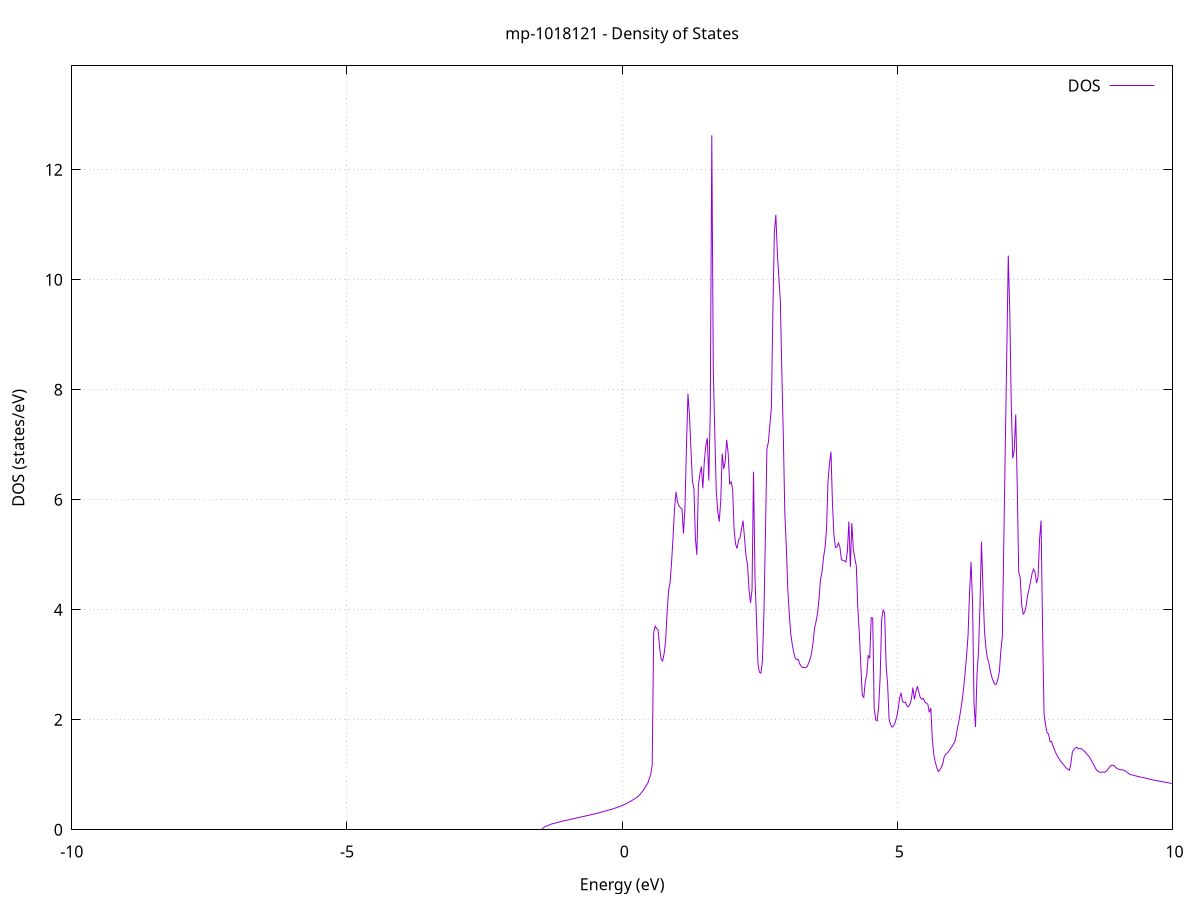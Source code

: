 set title 'mp-1018121 - Density of States'
set xlabel 'Energy (eV)'
set ylabel 'DOS (states/eV)'
set grid
set xrange [-10:10]
set yrange [0:13.889]
set xzeroaxis lt -1
set terminal png size 800,600
set output 'mp-1018121_dos_gnuplot.png'
plot '-' using 1:2 with lines title 'DOS'
-30.613300 0.000000
-30.586300 0.000000
-30.559200 0.000000
-30.532100 0.000000
-30.505100 0.000000
-30.478000 0.000000
-30.450900 0.000000
-30.423800 0.000000
-30.396800 0.000000
-30.369700 0.000000
-30.342600 0.000000
-30.315600 0.000000
-30.288500 0.000000
-30.261400 0.000000
-30.234300 0.000000
-30.207300 0.000000
-30.180200 0.000000
-30.153100 0.000000
-30.126100 0.000000
-30.099000 0.000000
-30.071900 0.000000
-30.044800 0.000000
-30.017800 0.000000
-29.990700 0.000000
-29.963600 0.000000
-29.936600 0.000000
-29.909500 0.000000
-29.882400 0.000000
-29.855300 0.000000
-29.828300 0.000000
-29.801200 0.000000
-29.774100 0.000000
-29.747100 0.000000
-29.720000 0.000000
-29.692900 0.000000
-29.665800 0.000000
-29.638800 0.000000
-29.611700 0.000000
-29.584600 0.000000
-29.557600 0.000000
-29.530500 0.000000
-29.503400 0.000000
-29.476300 0.000000
-29.449300 0.000000
-29.422200 0.000000
-29.395100 0.000000
-29.368100 0.000000
-29.341000 0.000000
-29.313900 0.000000
-29.286800 0.000000
-29.259800 0.000000
-29.232700 0.000000
-29.205600 0.000000
-29.178600 0.000000
-29.151500 0.000000
-29.124400 0.000000
-29.097300 0.000000
-29.070300 0.000000
-29.043200 0.000000
-29.016100 0.000000
-28.989100 0.000000
-28.962000 0.000000
-28.934900 0.000000
-28.907800 0.000000
-28.880800 0.000000
-28.853700 0.000000
-28.826600 0.000000
-28.799500 0.000000
-28.772500 0.000000
-28.745400 0.000000
-28.718300 0.000000
-28.691300 0.000000
-28.664200 0.000000
-28.637100 0.000000
-28.610000 0.000000
-28.583000 0.000000
-28.555900 0.000000
-28.528800 0.000000
-28.501800 0.000000
-28.474700 0.000000
-28.447600 0.000000
-28.420500 0.000000
-28.393500 0.000000
-28.366400 0.000000
-28.339300 0.000000
-28.312300 0.000000
-28.285200 0.000000
-28.258100 0.000000
-28.231000 0.000000
-28.204000 0.000000
-28.176900 0.000000
-28.149800 35.917500
-28.122800 27.428700
-28.095700 26.587800
-28.068600 24.909800
-28.041500 86.192900
-28.014500 0.000000
-27.987400 0.000000
-27.960300 0.000000
-27.933300 0.000000
-27.906200 0.000000
-27.879100 0.000000
-27.852000 0.000000
-27.825000 0.000000
-27.797900 0.000000
-27.770800 0.000000
-27.743800 0.000000
-27.716700 0.000000
-27.689600 0.000000
-27.662500 0.000000
-27.635500 0.000000
-27.608400 0.000000
-27.581300 0.000000
-27.554300 0.000000
-27.527200 0.000000
-27.500100 0.000000
-27.473000 0.000000
-27.446000 0.000000
-27.418900 0.000000
-27.391800 0.000000
-27.364800 0.000000
-27.337700 0.000000
-27.310600 0.000000
-27.283500 0.000000
-27.256500 0.000000
-27.229400 0.000000
-27.202300 0.000000
-27.175300 0.000000
-27.148200 0.000000
-27.121100 0.000000
-27.094000 0.000000
-27.067000 0.000000
-27.039900 0.000000
-27.012800 0.000000
-26.985800 0.000000
-26.958700 0.000000
-26.931600 0.000000
-26.904500 0.000000
-26.877500 0.000000
-26.850400 0.000000
-26.823300 0.000000
-26.796300 0.000000
-26.769200 0.000000
-26.742100 0.000000
-26.715000 0.000000
-26.688000 0.000000
-26.660900 0.000000
-26.633800 0.000000
-26.606800 0.000000
-26.579700 0.000000
-26.552600 0.000000
-26.525500 0.000000
-26.498500 0.000000
-26.471400 0.000000
-26.444300 0.000000
-26.417200 0.000000
-26.390200 0.000000
-26.363100 0.000000
-26.336000 0.000000
-26.309000 0.000000
-26.281900 0.000000
-26.254800 0.000000
-26.227700 0.000000
-26.200700 0.000000
-26.173600 0.000000
-26.146500 0.000000
-26.119500 0.000000
-26.092400 0.000000
-26.065300 0.000000
-26.038200 0.000000
-26.011200 0.000000
-25.984100 0.000000
-25.957000 0.000000
-25.930000 0.000000
-25.902900 0.000000
-25.875800 0.000000
-25.848700 0.000000
-25.821700 0.000000
-25.794600 0.000000
-25.767500 0.000000
-25.740500 0.000000
-25.713400 0.000000
-25.686300 0.000000
-25.659200 0.000000
-25.632200 0.000000
-25.605100 0.000000
-25.578000 0.000000
-25.551000 0.000000
-25.523900 0.000000
-25.496800 0.000000
-25.469700 0.000000
-25.442700 0.000000
-25.415600 0.000000
-25.388500 0.000000
-25.361500 0.000000
-25.334400 0.000000
-25.307300 0.000000
-25.280200 0.000000
-25.253200 0.000000
-25.226100 0.000000
-25.199000 0.000000
-25.172000 0.000000
-25.144900 0.000000
-25.117800 0.000000
-25.090700 0.000000
-25.063700 0.000000
-25.036600 0.000000
-25.009500 0.000000
-24.982500 0.000000
-24.955400 0.000000
-24.928300 0.000000
-24.901200 0.000000
-24.874200 0.000000
-24.847100 0.000000
-24.820000 0.000000
-24.793000 0.000000
-24.765900 0.000000
-24.738800 0.000000
-24.711700 0.000000
-24.684700 0.000000
-24.657600 0.000000
-24.630500 0.000000
-24.603500 0.000000
-24.576400 0.000000
-24.549300 0.000000
-24.522200 0.000000
-24.495200 0.000000
-24.468100 0.000000
-24.441000 0.000000
-24.414000 0.000000
-24.386900 0.000000
-24.359800 0.000000
-24.332700 0.000000
-24.305700 0.000000
-24.278600 0.000000
-24.251500 0.000000
-24.224400 0.000000
-24.197400 0.000000
-24.170300 0.000000
-24.143200 0.000000
-24.116200 0.000000
-24.089100 0.000000
-24.062000 0.000000
-24.034900 0.000000
-24.007900 0.000000
-23.980800 0.000000
-23.953700 0.000000
-23.926700 0.000000
-23.899600 0.000000
-23.872500 0.000000
-23.845400 0.000000
-23.818400 0.000000
-23.791300 0.000000
-23.764200 0.000000
-23.737200 0.000000
-23.710100 0.000000
-23.683000 0.000000
-23.655900 0.000000
-23.628900 0.000000
-23.601800 0.000000
-23.574700 0.000000
-23.547700 0.000000
-23.520600 0.000000
-23.493500 0.000000
-23.466400 0.000000
-23.439400 0.000000
-23.412300 0.000000
-23.385200 0.000000
-23.358200 0.000000
-23.331100 0.000000
-23.304000 0.000000
-23.276900 0.000000
-23.249900 0.000000
-23.222800 0.000000
-23.195700 0.000000
-23.168700 0.000000
-23.141600 0.000000
-23.114500 0.000000
-23.087400 0.000000
-23.060400 0.000000
-23.033300 0.000000
-23.006200 0.000000
-22.979200 0.000000
-22.952100 0.000000
-22.925000 0.000000
-22.897900 0.000000
-22.870900 0.000000
-22.843800 0.000000
-22.816700 0.000000
-22.789700 0.000000
-22.762600 0.000000
-22.735500 0.000000
-22.708400 0.000000
-22.681400 0.000000
-22.654300 0.000000
-22.627200 0.000000
-22.600200 0.000000
-22.573100 0.000000
-22.546000 0.000000
-22.518900 0.000000
-22.491900 0.000000
-22.464800 0.000000
-22.437700 0.000000
-22.410700 0.000000
-22.383600 0.000000
-22.356500 0.000000
-22.329400 0.000000
-22.302400 0.000000
-22.275300 0.000000
-22.248200 0.000000
-22.221200 0.000000
-22.194100 0.000000
-22.167000 0.000000
-22.139900 0.000000
-22.112900 0.000000
-22.085800 0.000000
-22.058700 0.000000
-22.031700 0.000000
-22.004600 0.000000
-21.977500 0.000000
-21.950400 0.000000
-21.923400 0.000000
-21.896300 0.000000
-21.869200 0.000000
-21.842100 0.000000
-21.815100 0.000000
-21.788000 0.000000
-21.760900 0.000000
-21.733900 0.000000
-21.706800 0.000000
-21.679700 0.000000
-21.652600 0.000000
-21.625600 0.000000
-21.598500 0.000000
-21.571400 0.000000
-21.544400 0.000000
-21.517300 0.000000
-21.490200 0.000000
-21.463100 0.000000
-21.436100 0.000000
-21.409000 0.000000
-21.381900 0.000000
-21.354900 0.000000
-21.327800 0.000000
-21.300700 0.000000
-21.273600 0.000000
-21.246600 0.000000
-21.219500 0.000000
-21.192400 0.000000
-21.165400 0.000000
-21.138300 0.000000
-21.111200 0.000000
-21.084100 0.000000
-21.057100 0.000000
-21.030000 0.000000
-21.002900 0.000000
-20.975900 0.000000
-20.948800 0.000000
-20.921700 0.000000
-20.894600 0.000000
-20.867600 0.000000
-20.840500 0.000000
-20.813400 0.000000
-20.786400 0.000000
-20.759300 0.000000
-20.732200 0.000000
-20.705100 0.000000
-20.678100 0.000000
-20.651000 0.000000
-20.623900 0.000000
-20.596900 0.000000
-20.569800 0.000000
-20.542700 0.000000
-20.515600 0.000000
-20.488600 0.000000
-20.461500 0.000000
-20.434400 0.000000
-20.407400 0.000000
-20.380300 0.000000
-20.353200 0.000000
-20.326100 0.000000
-20.299100 0.000000
-20.272000 0.000000
-20.244900 0.000000
-20.217900 0.000000
-20.190800 0.000000
-20.163700 0.000000
-20.136600 0.000000
-20.109600 0.000000
-20.082500 0.000000
-20.055400 0.000000
-20.028400 0.000000
-20.001300 0.000000
-19.974200 0.000000
-19.947100 0.000000
-19.920100 0.000000
-19.893000 0.000000
-19.865900 0.000000
-19.838900 0.000000
-19.811800 0.000000
-19.784700 0.000000
-19.757600 0.000000
-19.730600 0.000000
-19.703500 0.000000
-19.676400 0.000000
-19.649400 0.000000
-19.622300 0.000000
-19.595200 0.000000
-19.568100 0.000000
-19.541100 0.000000
-19.514000 0.000000
-19.486900 0.000000
-19.459800 0.000000
-19.432800 0.000000
-19.405700 0.000000
-19.378600 0.000000
-19.351600 0.000000
-19.324500 0.000000
-19.297400 0.000000
-19.270300 0.000000
-19.243300 0.000000
-19.216200 0.000000
-19.189100 0.000000
-19.162100 0.000000
-19.135000 0.000000
-19.107900 0.000000
-19.080800 0.000000
-19.053800 0.000000
-19.026700 0.000000
-18.999600 0.000000
-18.972600 0.000000
-18.945500 0.000000
-18.918400 0.000000
-18.891300 0.000000
-18.864300 0.000000
-18.837200 0.000000
-18.810100 0.000000
-18.783100 0.000000
-18.756000 0.000000
-18.728900 0.000000
-18.701800 0.000000
-18.674800 0.000000
-18.647700 0.000000
-18.620600 0.000000
-18.593600 0.000000
-18.566500 0.000000
-18.539400 0.000000
-18.512300 0.000000
-18.485300 0.000000
-18.458200 0.000000
-18.431100 0.000000
-18.404100 0.000000
-18.377000 0.000000
-18.349900 0.000000
-18.322800 0.000000
-18.295800 0.000000
-18.268700 0.000000
-18.241600 0.000000
-18.214600 0.000000
-18.187500 0.000000
-18.160400 0.000000
-18.133300 0.000000
-18.106300 0.000000
-18.079200 0.000000
-18.052100 0.000000
-18.025100 0.000000
-17.998000 0.000000
-17.970900 0.000000
-17.943800 0.000000
-17.916800 0.000000
-17.889700 0.000000
-17.862600 0.000000
-17.835600 0.000000
-17.808500 0.000000
-17.781400 0.000000
-17.754300 0.000000
-17.727300 0.000000
-17.700200 0.000000
-17.673100 0.000000
-17.646100 0.000000
-17.619000 0.000000
-17.591900 0.000000
-17.564800 0.000000
-17.537800 0.000000
-17.510700 0.000000
-17.483600 0.000000
-17.456600 0.000000
-17.429500 0.000000
-17.402400 0.000000
-17.375300 0.000000
-17.348300 0.000000
-17.321200 0.000000
-17.294100 0.000000
-17.267000 0.000000
-17.240000 0.000000
-17.212900 0.000000
-17.185800 0.000000
-17.158800 0.000000
-17.131700 0.000000
-17.104600 0.000000
-17.077500 0.000000
-17.050500 0.000000
-17.023400 0.000000
-16.996300 0.000000
-16.969300 0.000000
-16.942200 0.000000
-16.915100 0.000000
-16.888000 0.000000
-16.861000 0.000000
-16.833900 0.000000
-16.806800 0.000000
-16.779800 0.000000
-16.752700 0.000000
-16.725600 0.000000
-16.698500 0.000000
-16.671500 0.000000
-16.644400 0.000000
-16.617300 0.000000
-16.590300 0.000000
-16.563200 0.000000
-16.536100 0.000000
-16.509000 0.000000
-16.482000 0.000000
-16.454900 0.000000
-16.427800 0.000000
-16.400800 0.000000
-16.373700 0.000000
-16.346600 0.000000
-16.319500 0.000000
-16.292500 0.000000
-16.265400 0.000000
-16.238300 0.000000
-16.211300 0.000000
-16.184200 0.000000
-16.157100 0.000000
-16.130000 0.000000
-16.103000 0.000000
-16.075900 0.000000
-16.048800 0.000000
-16.021800 0.000000
-15.994700 0.000000
-15.967600 0.000000
-15.940500 0.000000
-15.913500 0.000000
-15.886400 0.000000
-15.859300 0.000000
-15.832300 0.000000
-15.805200 0.000000
-15.778100 0.000000
-15.751000 0.000000
-15.724000 0.000000
-15.696900 0.000000
-15.669800 0.000000
-15.642800 0.000000
-15.615700 0.000000
-15.588600 0.000000
-15.561500 0.000000
-15.534500 0.000000
-15.507400 0.000000
-15.480300 0.000000
-15.453300 0.000000
-15.426200 0.000000
-15.399100 0.000000
-15.372000 0.000000
-15.345000 0.000000
-15.317900 0.000000
-15.290800 0.000000
-15.263800 0.000000
-15.236700 0.000000
-15.209600 0.000000
-15.182500 0.000000
-15.155500 0.000000
-15.128400 0.000000
-15.101300 0.000000
-15.074300 0.000000
-15.047200 0.000000
-15.020100 0.000000
-14.993000 0.000000
-14.966000 0.000000
-14.938900 0.000000
-14.911800 0.000000
-14.884700 0.000000
-14.857700 0.000000
-14.830600 0.000000
-14.803500 0.000000
-14.776500 0.000000
-14.749400 0.000000
-14.722300 0.000000
-14.695200 0.000000
-14.668200 0.000000
-14.641100 0.000000
-14.614000 0.000000
-14.587000 0.000000
-14.559900 0.000000
-14.532800 0.000000
-14.505700 0.000000
-14.478700 0.000000
-14.451600 0.000000
-14.424500 0.000000
-14.397500 0.000000
-14.370400 0.000000
-14.343300 0.000000
-14.316200 0.000000
-14.289200 0.000000
-14.262100 0.000000
-14.235000 0.000000
-14.208000 0.000000
-14.180900 0.000000
-14.153800 0.000000
-14.126700 0.000000
-14.099700 0.000000
-14.072600 0.000000
-14.045500 0.000000
-14.018500 0.000000
-13.991400 0.000000
-13.964300 0.000000
-13.937200 0.000000
-13.910200 0.000000
-13.883100 0.000000
-13.856000 0.000000
-13.829000 0.000000
-13.801900 0.000000
-13.774800 0.000000
-13.747700 0.000000
-13.720700 0.000000
-13.693600 0.000000
-13.666500 0.000000
-13.639500 0.000000
-13.612400 0.000000
-13.585300 0.000000
-13.558200 0.000000
-13.531200 0.000000
-13.504100 0.000000
-13.477000 0.000000
-13.450000 0.000000
-13.422900 0.000000
-13.395800 0.000000
-13.368700 0.000000
-13.341700 0.000000
-13.314600 0.000000
-13.287500 0.000000
-13.260500 0.000000
-13.233400 0.000000
-13.206300 0.000000
-13.179200 0.000000
-13.152200 0.000000
-13.125100 0.000000
-13.098000 0.000000
-13.071000 0.000000
-13.043900 0.000000
-13.016800 0.000000
-12.989700 0.000000
-12.962700 0.000000
-12.935600 0.000000
-12.908500 0.000000
-12.881500 0.000000
-12.854400 0.000000
-12.827300 0.000000
-12.800200 0.000000
-12.773200 0.000000
-12.746100 0.000000
-12.719000 0.000000
-12.691900 0.000000
-12.664900 0.000000
-12.637800 0.000000
-12.610700 0.000000
-12.583700 0.000000
-12.556600 0.000000
-12.529500 0.000000
-12.502400 0.000000
-12.475400 0.000000
-12.448300 0.000000
-12.421200 0.000000
-12.394200 0.000000
-12.367100 0.000000
-12.340000 0.000000
-12.312900 0.000000
-12.285900 0.000000
-12.258800 0.000000
-12.231700 0.000000
-12.204700 0.000000
-12.177600 0.000000
-12.150500 0.000000
-12.123400 0.000000
-12.096400 0.000000
-12.069300 0.000000
-12.042200 0.000000
-12.015200 0.000000
-11.988100 0.000000
-11.961000 0.000000
-11.933900 0.000000
-11.906900 0.000000
-11.879800 0.000000
-11.852700 0.000000
-11.825700 0.000000
-11.798600 0.000000
-11.771500 0.000000
-11.744400 0.000000
-11.717400 0.000000
-11.690300 0.000000
-11.663200 0.000000
-11.636200 0.000000
-11.609100 0.000000
-11.582000 0.000000
-11.554900 0.000000
-11.527900 0.000000
-11.500800 0.000000
-11.473700 0.000000
-11.446700 0.000000
-11.419600 0.000000
-11.392500 0.000000
-11.365400 0.000000
-11.338400 0.000000
-11.311300 0.000000
-11.284200 0.000000
-11.257200 0.000000
-11.230100 0.000000
-11.203000 0.000000
-11.175900 0.000000
-11.148900 0.000000
-11.121800 0.000000
-11.094700 0.000000
-11.067700 0.000000
-11.040600 0.000000
-11.013500 0.000000
-10.986400 0.000000
-10.959400 0.000000
-10.932300 0.000000
-10.905200 0.000000
-10.878200 0.000000
-10.851100 0.000000
-10.824000 0.000000
-10.796900 0.000000
-10.769900 0.000000
-10.742800 0.000000
-10.715700 0.000000
-10.688700 0.000000
-10.661600 0.000000
-10.634500 0.000000
-10.607400 0.000000
-10.580400 0.000000
-10.553300 0.000000
-10.526200 0.000000
-10.499200 0.000000
-10.472100 0.000000
-10.445000 0.000000
-10.417900 0.000000
-10.390900 0.000000
-10.363800 0.000000
-10.336700 0.000000
-10.309600 0.000000
-10.282600 0.000000
-10.255500 0.000000
-10.228400 0.000000
-10.201400 0.000000
-10.174300 0.000000
-10.147200 0.000000
-10.120100 0.000000
-10.093100 0.000000
-10.066000 0.000000
-10.038900 0.000000
-10.011900 0.000000
-9.984800 0.000000
-9.957700 0.000000
-9.930600 0.000000
-9.903600 0.000000
-9.876500 0.000000
-9.849400 0.000000
-9.822400 0.000000
-9.795300 0.000000
-9.768200 0.000000
-9.741100 0.000000
-9.714100 0.000000
-9.687000 0.000000
-9.659900 0.000000
-9.632900 0.000000
-9.605800 0.000000
-9.578700 0.000000
-9.551600 0.000000
-9.524600 0.000000
-9.497500 0.000000
-9.470400 0.000000
-9.443400 0.000000
-9.416300 0.000000
-9.389200 0.000000
-9.362100 0.000000
-9.335100 0.000000
-9.308000 0.000000
-9.280900 0.000000
-9.253900 0.000000
-9.226800 0.000000
-9.199700 0.000000
-9.172600 0.000000
-9.145600 0.000000
-9.118500 0.000000
-9.091400 0.000000
-9.064400 0.000000
-9.037300 0.000000
-9.010200 0.000000
-8.983100 0.000000
-8.956100 0.000000
-8.929000 0.000000
-8.901900 0.000000
-8.874900 0.000000
-8.847800 0.000000
-8.820700 0.000000
-8.793600 0.000000
-8.766600 0.000000
-8.739500 0.000000
-8.712400 0.000000
-8.685400 0.000000
-8.658300 0.000000
-8.631200 0.000000
-8.604100 0.000000
-8.577100 0.000000
-8.550000 0.000000
-8.522900 0.000000
-8.495900 0.000000
-8.468800 0.000000
-8.441700 0.000000
-8.414600 0.000000
-8.387600 0.000000
-8.360500 0.000000
-8.333400 0.000000
-8.306400 0.000000
-8.279300 0.000000
-8.252200 0.000000
-8.225100 0.000000
-8.198100 0.000000
-8.171000 0.000000
-8.143900 0.000000
-8.116800 0.000000
-8.089800 0.000000
-8.062700 0.000000
-8.035600 0.000000
-8.008600 0.000000
-7.981500 0.000000
-7.954400 0.000000
-7.927300 0.000000
-7.900300 0.000000
-7.873200 0.000000
-7.846100 0.000000
-7.819100 0.000000
-7.792000 0.000000
-7.764900 0.000000
-7.737800 0.000000
-7.710800 0.000000
-7.683700 0.000000
-7.656600 0.000000
-7.629600 0.000000
-7.602500 0.000000
-7.575400 0.000000
-7.548300 0.000000
-7.521300 0.000000
-7.494200 0.000000
-7.467100 0.000000
-7.440100 0.000000
-7.413000 0.000000
-7.385900 0.000000
-7.358800 0.000000
-7.331800 0.000000
-7.304700 0.000000
-7.277600 0.000000
-7.250600 0.000000
-7.223500 0.000000
-7.196400 0.000000
-7.169300 0.000000
-7.142300 0.000000
-7.115200 0.000000
-7.088100 0.000000
-7.061100 0.000000
-7.034000 0.000000
-7.006900 0.000000
-6.979800 0.000000
-6.952800 0.000000
-6.925700 0.000000
-6.898600 0.000000
-6.871600 0.000000
-6.844500 0.000000
-6.817400 0.000000
-6.790300 0.000000
-6.763300 0.000000
-6.736200 0.000000
-6.709100 0.000000
-6.682100 0.000000
-6.655000 0.000000
-6.627900 0.000000
-6.600800 0.000000
-6.573800 0.000000
-6.546700 0.000000
-6.519600 0.000000
-6.492600 0.000000
-6.465500 0.000000
-6.438400 0.000000
-6.411300 0.000000
-6.384300 0.000000
-6.357200 0.000000
-6.330100 0.000000
-6.303100 0.000000
-6.276000 0.000000
-6.248900 0.000000
-6.221800 0.000000
-6.194800 0.000000
-6.167700 0.000000
-6.140600 0.000000
-6.113600 0.000000
-6.086500 0.000000
-6.059400 0.000000
-6.032300 0.000000
-6.005300 0.000000
-5.978200 0.000000
-5.951100 0.000000
-5.924100 0.000000
-5.897000 0.000000
-5.869900 0.000000
-5.842800 0.000000
-5.815800 0.000000
-5.788700 0.000000
-5.761600 0.000000
-5.734500 0.000000
-5.707500 0.000000
-5.680400 0.000000
-5.653300 0.000000
-5.626300 0.000000
-5.599200 0.000000
-5.572100 0.000000
-5.545000 0.000000
-5.518000 0.000000
-5.490900 0.000000
-5.463800 0.000000
-5.436800 0.000000
-5.409700 0.000000
-5.382600 0.000000
-5.355500 0.000000
-5.328500 0.000000
-5.301400 0.000000
-5.274300 0.000000
-5.247300 0.000000
-5.220200 0.000000
-5.193100 0.000000
-5.166000 0.000000
-5.139000 0.000000
-5.111900 0.000000
-5.084800 0.000000
-5.057800 0.000000
-5.030700 0.000000
-5.003600 0.000000
-4.976500 0.000000
-4.949500 0.000000
-4.922400 0.000000
-4.895300 0.000000
-4.868300 0.000000
-4.841200 0.000000
-4.814100 0.000000
-4.787000 0.000000
-4.760000 0.000000
-4.732900 0.000000
-4.705800 0.000000
-4.678800 0.000000
-4.651700 0.000000
-4.624600 0.000000
-4.597500 0.000000
-4.570500 0.000000
-4.543400 0.000000
-4.516300 0.000000
-4.489300 0.000000
-4.462200 0.000000
-4.435100 0.000000
-4.408000 0.000000
-4.381000 0.000000
-4.353900 0.000000
-4.326800 0.000000
-4.299800 0.000000
-4.272700 0.000000
-4.245600 0.000000
-4.218500 0.000000
-4.191500 0.000000
-4.164400 0.000000
-4.137300 0.000000
-4.110300 0.000000
-4.083200 0.000000
-4.056100 0.000000
-4.029000 0.000000
-4.002000 0.000000
-3.974900 0.000000
-3.947800 0.000000
-3.920800 0.000000
-3.893700 0.000000
-3.866600 0.000000
-3.839500 0.000000
-3.812500 0.000000
-3.785400 0.000000
-3.758300 0.000000
-3.731300 0.000000
-3.704200 0.000000
-3.677100 0.000000
-3.650000 0.000000
-3.623000 0.000000
-3.595900 0.000000
-3.568800 0.000000
-3.541700 0.000000
-3.514700 0.000000
-3.487600 0.000000
-3.460500 0.000000
-3.433500 0.000000
-3.406400 0.000000
-3.379300 0.000000
-3.352200 0.000000
-3.325200 0.000000
-3.298100 0.000000
-3.271000 0.000000
-3.244000 0.000000
-3.216900 0.000000
-3.189800 0.000000
-3.162700 0.000000
-3.135700 0.000000
-3.108600 0.000000
-3.081500 0.000000
-3.054500 0.000000
-3.027400 0.000000
-3.000300 0.000000
-2.973200 0.000000
-2.946200 0.000000
-2.919100 0.000000
-2.892000 0.000000
-2.865000 0.000000
-2.837900 0.000000
-2.810800 0.000000
-2.783700 0.000000
-2.756700 0.000000
-2.729600 0.000000
-2.702500 0.000000
-2.675500 0.000000
-2.648400 0.000000
-2.621300 0.000000
-2.594200 0.000000
-2.567200 0.000000
-2.540100 0.000000
-2.513000 0.000000
-2.486000 0.000000
-2.458900 0.000000
-2.431800 0.000000
-2.404700 0.000000
-2.377700 0.000000
-2.350600 0.000000
-2.323500 0.000000
-2.296500 0.000000
-2.269400 0.000000
-2.242300 0.000000
-2.215200 0.000000
-2.188200 0.000000
-2.161100 0.000000
-2.134000 0.000000
-2.107000 0.000000
-2.079900 0.000000
-2.052800 0.000000
-2.025700 0.000000
-1.998700 0.000000
-1.971600 0.000000
-1.944500 0.000000
-1.917500 0.000000
-1.890400 0.000000
-1.863300 0.000000
-1.836200 0.000000
-1.809200 0.000000
-1.782100 0.000000
-1.755000 0.000000
-1.728000 0.000000
-1.700900 0.000000
-1.673800 0.000000
-1.646700 0.000000
-1.619700 0.000000
-1.592600 0.000000
-1.565500 0.000000
-1.538500 0.000000
-1.511400 0.000000
-1.484300 0.000000
-1.457200 0.007400
-1.430200 0.037700
-1.403100 0.059700
-1.376000 0.065700
-1.349000 0.076800
-1.321900 0.089500
-1.294800 0.101100
-1.267700 0.109900
-1.240700 0.114500
-1.213600 0.121400
-1.186500 0.128800
-1.159400 0.136900
-1.132400 0.143200
-1.105300 0.150300
-1.078200 0.157800
-1.051200 0.165500
-1.024100 0.171200
-0.997000 0.176200
-0.969900 0.182300
-0.942900 0.188400
-0.915800 0.194100
-0.888700 0.199300
-0.861700 0.205600
-0.834600 0.212000
-0.807500 0.218700
-0.780400 0.225400
-0.753400 0.232100
-0.726300 0.238000
-0.699200 0.243400
-0.672200 0.249000
-0.645100 0.255000
-0.618000 0.261100
-0.590900 0.267400
-0.563900 0.273700
-0.536800 0.280100
-0.509700 0.286500
-0.482700 0.293100
-0.455600 0.299700
-0.428500 0.306500
-0.401400 0.314100
-0.374400 0.321800
-0.347300 0.329000
-0.320200 0.336500
-0.293200 0.344200
-0.266100 0.351800
-0.239000 0.359700
-0.211900 0.367500
-0.184900 0.375500
-0.157800 0.384000
-0.130700 0.393200
-0.103700 0.402800
-0.076600 0.412400
-0.049500 0.422000
-0.022400 0.432100
0.004600 0.442700
0.031700 0.454800
0.058800 0.467300
0.085800 0.480500
0.112900 0.496100
0.140000 0.511400
0.167100 0.527000
0.194100 0.543300
0.221200 0.560200
0.248300 0.577900
0.275300 0.596300
0.302400 0.618700
0.329500 0.646600
0.356600 0.682100
0.383600 0.719400
0.410700 0.756200
0.437800 0.807400
0.464800 0.842300
0.491900 0.927300
0.519000 1.004800
0.546100 1.177800
0.573100 3.588800
0.600200 3.703100
0.627300 3.657400
0.654300 3.628800
0.681400 3.306100
0.708500 3.103200
0.735600 3.069400
0.762600 3.200900
0.789700 3.423700
0.816800 3.945900
0.843800 4.345500
0.870900 4.501000
0.898000 4.860100
0.925100 5.322600
0.952100 5.837200
0.979200 6.142000
1.006300 5.957100
1.033400 5.886000
1.060400 5.858200
1.087500 5.831700
1.114600 5.385000
1.141600 5.870800
1.168700 6.962600
1.195800 7.927300
1.222900 7.549300
1.249900 6.928700
1.277000 6.340900
1.304100 6.204900
1.331100 5.293700
1.358200 4.997600
1.385300 6.267500
1.412400 6.467600
1.439400 6.602300
1.466500 6.209000
1.493600 6.710900
1.520600 6.980800
1.547700 7.120100
1.574800 6.350400
1.601900 7.653500
1.628900 12.626700
1.656000 8.370800
1.683100 7.234400
1.710100 6.147400
1.737200 5.799400
1.764300 5.601300
1.791400 5.980500
1.818400 6.841600
1.845500 6.559500
1.872600 6.698000
1.899600 7.088900
1.926700 6.844100
1.953800 6.291500
1.980900 6.325100
2.007900 6.191700
2.035000 5.443300
2.062100 5.191500
2.089100 5.114000
2.116200 5.273000
2.143300 5.309900
2.170400 5.477700
2.197400 5.621000
2.224500 5.291300
2.251600 4.968400
2.278600 4.818700
2.305700 4.359200
2.332800 4.125500
2.359900 4.361800
2.386900 6.510400
2.414000 4.578000
2.441100 3.828000
2.468100 3.012300
2.495200 2.864500
2.522300 2.849000
2.549400 3.075100
2.576400 3.945300
2.603500 5.361200
2.630600 6.926100
2.657600 7.049800
2.684700 7.371400
2.711800 7.676200
2.738900 9.413900
2.765900 10.861800
2.793000 11.181200
2.820100 10.490500
2.847100 10.043800
2.874200 9.622800
2.901300 8.331300
2.928400 7.173700
2.955400 5.769400
2.982500 5.157100
3.009600 4.382400
3.036600 3.928100
3.063700 3.562300
3.090800 3.372700
3.117900 3.224100
3.144900 3.120500
3.172000 3.093200
3.199100 3.094800
3.226100 3.016400
3.253200 2.976800
3.280300 2.948900
3.307400 2.952200
3.334400 2.946200
3.361500 2.965100
3.388600 3.030700
3.415700 3.102900
3.442700 3.215400
3.469800 3.408600
3.496900 3.667900
3.523900 3.788300
3.551000 3.940300
3.578100 4.220500
3.605200 4.558000
3.632200 4.692000
3.659300 4.951700
3.686400 5.126700
3.713400 5.455200
3.740500 6.340200
3.767600 6.656800
3.794700 6.874700
3.821700 5.925200
3.848800 5.350800
3.875900 5.132400
3.902900 5.143100
3.930000 5.215000
3.957100 5.137200
3.984200 4.910100
4.011200 4.899300
4.038300 4.890400
4.065400 4.868500
4.092400 5.055300
4.119500 5.603500
4.146600 4.775900
4.173700 5.575600
4.200700 5.098700
4.227800 4.936000
4.254900 4.799000
4.281900 4.036300
4.309000 3.591400
4.336100 3.003900
4.363200 2.447800
4.390200 2.405900
4.417300 2.694200
4.444400 2.820200
4.471400 3.172700
4.498500 3.116900
4.525600 3.856300
4.552700 3.847400
4.579700 2.216500
4.606800 1.996800
4.633900 1.980500
4.660900 2.243700
4.688000 2.769300
4.715100 3.827500
4.742200 3.992700
4.769200 3.946300
4.796300 2.990200
4.823400 2.649500
4.850400 2.005300
4.877500 1.912200
4.904600 1.865800
4.931700 1.889000
4.958700 1.944600
4.985800 2.039200
5.012900 2.182100
5.039900 2.384400
5.067000 2.491700
5.094100 2.336500
5.121200 2.313300
5.148200 2.319900
5.175300 2.248600
5.202400 2.236400
5.229400 2.285300
5.256500 2.379400
5.283600 2.587100
5.310700 2.371200
5.337700 2.510600
5.364800 2.610100
5.391900 2.496800
5.418900 2.400200
5.446000 2.372700
5.473100 2.388300
5.500200 2.325800
5.527200 2.306100
5.554300 2.281000
5.581400 2.135000
5.608500 2.212200
5.635500 1.657500
5.662600 1.370700
5.689700 1.226500
5.716700 1.133300
5.743800 1.058700
5.770900 1.085400
5.798000 1.133100
5.825000 1.196300
5.852100 1.325200
5.879200 1.373400
5.906200 1.393900
5.933300 1.423100
5.960400 1.468600
5.987500 1.504800
6.014500 1.550300
6.041600 1.595700
6.068700 1.701400
6.095700 1.868300
6.122800 1.996500
6.149900 2.160600
6.177000 2.341800
6.204000 2.564900
6.231100 2.845900
6.258200 3.163600
6.285200 3.530200
6.312300 4.309300
6.339400 4.867800
6.366500 4.142900
6.393500 2.304300
6.420600 1.868900
6.447700 2.825700
6.474700 3.233400
6.501800 4.065800
6.528900 5.239300
6.556000 4.396200
6.583000 3.624400
6.610100 3.303000
6.637200 3.116100
6.664200 3.034600
6.691300 2.883900
6.718400 2.770500
6.745500 2.692900
6.772500 2.643700
6.799600 2.646400
6.826700 2.738900
6.853700 2.870500
6.880800 3.249600
6.907900 3.511400
6.935000 5.237400
6.962000 6.995000
6.989100 8.688600
7.016200 10.440000
7.043200 9.414500
7.070300 7.737800
7.097400 6.754500
7.124500 6.890900
7.151500 7.550700
7.178600 6.276800
7.205700 4.685700
7.232700 4.577600
7.259800 4.096100
7.286900 3.921800
7.314000 3.958600
7.341000 4.078300
7.368100 4.266700
7.395200 4.384300
7.422200 4.517000
7.449300 4.666700
7.476400 4.740000
7.503500 4.676400
7.530500 4.485600
7.557600 4.595300
7.584700 5.283400
7.611700 5.623600
7.638800 3.678400
7.665900 2.111200
7.693000 1.914400
7.720000 1.764000
7.747100 1.744300
7.774200 1.602500
7.801200 1.607700
7.828300 1.524800
7.855400 1.454300
7.882500 1.391500
7.909500 1.339500
7.936600 1.294200
7.963700 1.254000
7.990800 1.218800
8.017800 1.186900
8.044900 1.150900
8.072000 1.119600
8.099000 1.099000
8.126100 1.083300
8.153200 1.198900
8.180300 1.409500
8.207300 1.460400
8.234400 1.485000
8.261500 1.502000
8.288500 1.470700
8.315600 1.477000
8.342700 1.471800
8.369800 1.454000
8.396800 1.433100
8.423900 1.400900
8.451000 1.367400
8.478000 1.338500
8.505100 1.295500
8.532200 1.244700
8.559300 1.197400
8.586300 1.146900
8.613400 1.096900
8.640500 1.065900
8.667500 1.050600
8.694600 1.046400
8.721700 1.047500
8.748800 1.049200
8.775800 1.049800
8.802900 1.068000
8.830000 1.105600
8.857000 1.142100
8.884100 1.168600
8.911200 1.173700
8.938300 1.166700
8.965300 1.135800
8.992400 1.114300
9.019500 1.103700
9.046500 1.093800
9.073600 1.088900
9.100700 1.089000
9.127800 1.076400
9.154800 1.060100
9.181900 1.041200
9.209000 1.018800
9.236000 1.003100
9.263100 0.996500
9.290200 0.993800
9.317300 0.983800
9.344300 0.976200
9.371400 0.969200
9.398500 0.963000
9.425500 0.957400
9.452600 0.951700
9.479700 0.945900
9.506800 0.940100
9.533800 0.933500
9.560900 0.926400
9.588000 0.919600
9.615000 0.913400
9.642100 0.907300
9.669200 0.901400
9.696300 0.896200
9.723300 0.891400
9.750400 0.886600
9.777500 0.881700
9.804500 0.876600
9.831600 0.871400
9.858700 0.866000
9.885800 0.860600
9.912800 0.855500
9.939900 0.850600
9.967000 0.845800
9.994000 0.840900
10.021100 0.836000
10.048200 0.831300
10.075300 0.826900
10.102300 0.823000
10.129400 0.819400
10.156500 0.817200
10.183600 0.815300
10.210600 0.813500
10.237700 0.811000
10.264800 0.806800
10.291800 0.801300
10.318900 0.795200
10.346000 0.790400
10.373100 0.786100
10.400100 0.778100
10.427200 0.770600
10.454300 0.764100
10.481300 0.758400
10.508400 0.751500
10.535500 0.742600
10.562600 0.732700
10.589600 0.722400
10.616700 0.711700
10.643800 0.699500
10.670800 0.685000
10.697900 0.673300
10.725000 0.664800
10.752100 0.657100
10.779100 0.649200
10.806200 0.641400
10.833300 0.634000
10.860300 0.628600
10.887400 0.624700
10.914500 0.621600
10.941600 0.618100
10.968600 0.617600
10.995700 0.627100
11.022800 0.625400
11.049800 0.622400
11.076900 0.620100
11.104000 0.618100
11.131100 0.616300
11.158100 0.615000
11.185200 0.613800
11.212300 0.613000
11.239300 0.614400
11.266400 0.615500
11.293500 0.609500
11.320600 0.601900
11.347600 0.597400
11.374700 0.593400
11.401800 0.589700
11.428800 0.589800
11.455900 0.591700
11.483000 0.592300
11.510100 0.592300
11.537100 0.592100
11.564200 0.591800
11.591300 0.592900
11.618300 0.593400
11.645400 0.591800
11.672500 0.586900
11.699600 0.584200
11.726600 0.593200
11.753700 0.595700
11.780800 0.595100
11.807800 0.592700
11.834900 0.587800
11.862000 0.570100
11.889100 0.534600
11.916100 0.520700
11.943200 0.502700
11.970300 0.446100
11.997300 0.425100
12.024400 0.413800
12.051500 0.416500
12.078600 0.397800
12.105600 0.352600
12.132700 0.308600
12.159800 0.270800
12.186800 0.256000
12.213900 0.253300
12.241000 0.250100
12.268100 0.245400
12.295100 0.289900
12.322200 0.314500
12.349300 0.355100
12.376300 0.411800
12.403400 0.487600
12.430500 0.563500
12.457600 0.620800
12.484600 0.661000
12.511700 0.683600
12.538800 0.704900
12.565900 0.712500
12.592900 0.726400
12.620000 0.708200
12.647100 0.706700
12.674100 0.687900
12.701200 0.697100
12.728300 0.708500
12.755400 0.722200
12.782400 0.705000
12.809500 0.701300
12.836600 0.702400
12.863600 0.712700
12.890700 0.721100
12.917800 0.721700
12.944900 0.727300
12.971900 0.731700
12.999000 0.731500
13.026100 0.728000
13.053100 0.722900
13.080200 0.716400
13.107300 0.714000
13.134400 0.715000
13.161400 0.714800
13.188500 0.718300
13.215600 0.729800
13.242600 0.745100
13.269700 0.771800
13.296800 0.836800
13.323900 0.888400
13.350900 0.894800
13.378000 0.894700
13.405100 0.892800
13.432100 0.896000
13.459200 0.916800
13.486300 0.945200
13.513400 1.143800
13.540400 1.257900
13.567500 1.424300
13.594600 1.629800
13.621600 2.014000
13.648700 2.243400
13.675800 1.961800
13.702900 1.696700
13.729900 1.565700
13.757000 1.512200
13.784100 1.486300
13.811100 1.466300
13.838200 1.435500
13.865300 1.427900
13.892400 1.429900
13.919400 1.447000
13.946500 1.455200
13.973600 1.452500
14.000600 1.455500
14.027700 1.448300
14.054800 1.426100
14.081900 1.414200
14.108900 1.400900
14.136000 1.382700
14.163100 1.367100
14.190100 1.357700
14.217200 1.353400
14.244300 1.351400
14.271400 1.350000
14.298400 1.353800
14.325500 1.355000
14.352600 1.343300
14.379600 1.337300
14.406700 1.326500
14.433800 1.316100
14.460900 1.298100
14.487900 1.297300
14.515000 1.299900
14.542100 1.303000
14.569100 1.298200
14.596200 1.288900
14.623300 1.270600
14.650400 1.255200
14.677400 1.243300
14.704500 1.234000
14.731600 1.223200
14.758700 1.214400
14.785700 1.204800
14.812800 1.196000
14.839900 1.188100
14.866900 1.179100
14.894000 1.171000
14.921100 1.164900
14.948200 1.160200
14.975200 1.155300
15.002300 1.153000
15.029400 1.149700
15.056400 1.144700
15.083500 1.140600
15.110600 1.134900
15.137700 1.129100
15.164700 1.124700
15.191800 1.123100
15.218900 1.122100
15.245900 1.120300
15.273000 1.115700
15.300100 1.106700
15.327200 1.098500
15.354200 1.094600
15.381300 1.096000
15.408400 1.094100
15.435400 1.082300
15.462500 1.072000
15.489600 1.067400
15.516700 1.062900
15.543700 1.053200
15.570800 1.043900
15.597900 1.036100
15.624900 1.029000
15.652000 1.022000
15.679100 1.015300
15.706200 1.009300
15.733200 1.004000
15.760300 0.995100
15.787400 0.987100
15.814400 0.982200
15.841500 0.974500
15.868600 0.966700
15.895700 0.957300
15.922700 0.948200
15.949800 0.942100
15.976900 0.935800
16.003900 0.926800
16.031000 0.918500
16.058100 0.909900
16.085200 0.901100
16.112200 0.886400
16.139300 0.885700
16.166400 0.883300
16.193400 0.878900
16.220500 0.877700
16.247600 0.877400
16.274700 0.877700
16.301700 0.876200
16.328800 0.878900
16.355900 0.880600
16.382900 0.883600
16.410000 0.888300
16.437100 0.887100
16.464200 0.881200
16.491200 0.876400
16.518300 0.873300
16.545400 0.871400
16.572400 0.869300
16.599500 0.867100
16.626600 0.864900
16.653700 0.862800
16.680700 0.860500
16.707800 0.858400
16.734900 0.854800
16.761900 0.850700
16.789000 0.846700
16.816100 0.842300
16.843200 0.837900
16.870200 0.833900
16.897300 0.829400
16.924400 0.823700
16.951400 0.817200
16.978500 0.813600
17.005600 0.812600
17.032700 0.814000
17.059700 0.806500
17.086800 0.800200
17.113900 0.795100
17.141000 0.789800
17.168000 0.783900
17.195100 0.777300
17.222200 0.770200
17.249200 0.762700
17.276300 0.756900
17.303400 0.751900
17.330500 0.749400
17.357500 0.744600
17.384600 0.736700
17.411700 0.728600
17.438700 0.720900
17.465800 0.714900
17.492900 0.709600
17.520000 0.703900
17.547000 0.698300
17.574100 0.693200
17.601200 0.687600
17.628200 0.681900
17.655300 0.677200
17.682400 0.673400
17.709500 0.670500
17.736500 0.668600
17.763600 0.669000
17.790700 0.670800
17.817700 0.671400
17.844800 0.670200
17.871900 0.665100
17.899000 0.647200
17.926000 0.626800
17.953100 0.609300
17.980200 0.596300
18.007200 0.590700
18.034300 0.591100
18.061400 0.595000
18.088500 0.600600
18.115500 0.604600
18.142600 0.607900
18.169700 0.614300
18.196700 0.617000
18.223800 0.619000
18.250900 0.612200
18.278000 0.600400
18.305000 0.571700
18.332100 0.548900
18.359200 0.531400
18.386200 0.512500
18.413300 0.491300
18.440400 0.470800
18.467500 0.451000
18.494500 0.433300
18.521600 0.416200
18.548700 0.401400
18.575700 0.387300
18.602800 0.373900
18.629900 0.364300
18.657000 0.358500
18.684000 0.348900
18.711100 0.327100
18.738200 0.309100
18.765200 0.298100
18.792300 0.285600
18.819400 0.275200
18.846500 0.266700
18.873500 0.259000
18.900600 0.251800
18.927700 0.245000
18.954700 0.238500
18.981800 0.232100
19.008900 0.226300
19.036000 0.221100
19.063000 0.216800
19.090100 0.213400
19.117200 0.211000
19.144200 0.208300
19.171300 0.205100
19.198400 0.182100
19.225500 0.176400
19.252500 0.170200
19.279600 0.162900
19.306700 0.155800
19.333800 0.149100
19.360800 0.142900
19.387900 0.137100
19.415000 0.131700
19.442000 0.126700
19.469100 0.122100
19.496200 0.117900
19.523300 0.114400
19.550300 0.111200
19.577400 0.107800
19.604500 0.104100
19.631500 0.100100
19.658600 0.095900
19.685700 0.091300
19.712800 0.086800
19.739800 0.082700
19.766900 0.079300
19.794000 0.076100
19.821000 0.073200
19.848100 0.070500
19.875200 0.068000
19.902300 0.065700
19.929300 0.063700
19.956400 0.062000
19.983500 0.060800
20.010500 0.060000
20.037600 0.059700
20.064700 0.059800
20.091800 0.060400
20.118800 0.061300
20.145900 0.062300
20.173000 0.062900
20.200000 0.062700
20.227100 0.062300
20.254200 0.062300
20.281300 0.062700
20.308300 0.063600
20.335400 0.064800
20.362500 0.066600
20.389500 0.089200
20.416600 0.135200
20.443700 0.140200
20.470800 0.149700
20.497800 0.129800
20.524900 0.109200
20.552000 0.088400
20.579000 0.071700
20.606100 0.054000
20.633200 0.041300
20.660300 0.031400
20.687300 0.025000
20.714400 0.020400
20.741500 0.014200
20.768500 0.008700
20.795600 0.004400
20.822700 0.003600
20.849800 0.002800
20.876800 0.002200
20.903900 0.001600
20.931000 0.001100
20.958000 0.000700
20.985100 0.000400
21.012200 0.000200
21.039300 0.000100
21.066300 0.000000
21.093400 0.000000
21.120500 0.000000
21.147500 0.000000
21.174600 0.000000
21.201700 0.000000
21.228800 0.000000
21.255800 0.000000
21.282900 0.000000
21.310000 0.000000
21.337000 0.000000
21.364100 0.000000
21.391200 0.000000
21.418300 0.000000
21.445300 0.000000
21.472400 0.000000
21.499500 0.000000
21.526500 0.000000
21.553600 0.000000
21.580700 0.000000
21.607800 0.000000
21.634800 0.000000
21.661900 0.000000
21.689000 0.000000
21.716100 0.000000
21.743100 0.000000
21.770200 0.000000
21.797300 0.000000
21.824300 0.000000
21.851400 0.000000
21.878500 0.000000
21.905600 0.000000
21.932600 0.000000
21.959700 0.000000
21.986800 0.000000
22.013800 0.000000
22.040900 0.000000
22.068000 0.000000
22.095100 0.000000
22.122100 0.000000
22.149200 0.000000
22.176300 0.000000
22.203300 0.000000
22.230400 0.000000
22.257500 0.000000
22.284600 0.000000
22.311600 0.000000
22.338700 0.000000
22.365800 0.000000
22.392800 0.000000
22.419900 0.000000
22.447000 0.000000
22.474100 0.000000
22.501100 0.000000
22.528200 0.000000
22.555300 0.000000
22.582300 0.000000
22.609400 0.000000
22.636500 0.000000
22.663600 0.000000
22.690600 0.000000
22.717700 0.000000
22.744800 0.000000
22.771800 0.000000
22.798900 0.000000
22.826000 0.000000
22.853100 0.000000
22.880100 0.000000
22.907200 0.000000
22.934300 0.000000
22.961300 0.000000
22.988400 0.000000
23.015500 0.000000
23.042600 0.000000
23.069600 0.000000
23.096700 0.000000
23.123800 0.000000
23.150800 0.000000
23.177900 0.000000
23.205000 0.000000
23.232100 0.000000
23.259100 0.000000
23.286200 0.000000
23.313300 0.000000
23.340300 0.000000
23.367400 0.000000
23.394500 0.000000
23.421600 0.000000
23.448600 0.000000
23.475700 0.000000
23.502800 0.000000
23.529800 0.000000
e
